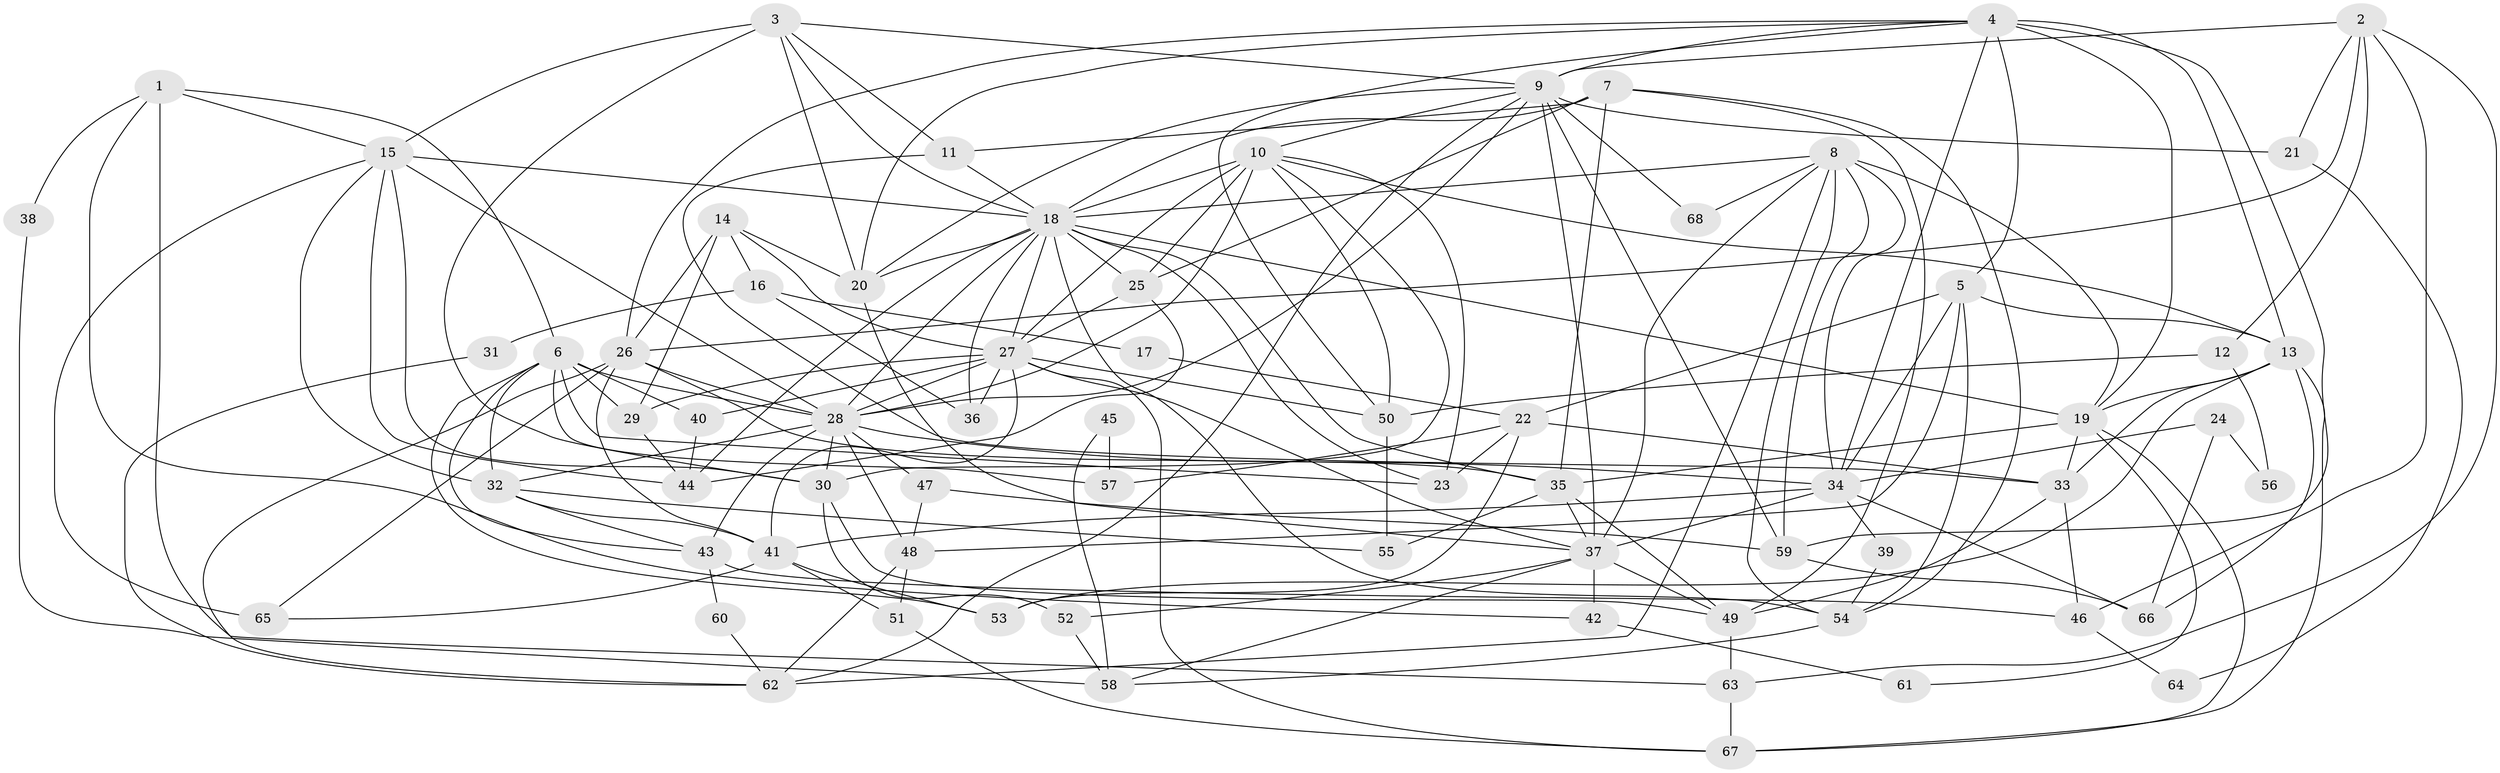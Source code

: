 // original degree distribution, {5: 0.15441176470588236, 6: 0.11029411764705882, 2: 0.16176470588235295, 3: 0.19117647058823528, 4: 0.3382352941176471, 7: 0.03676470588235294, 8: 0.007352941176470588}
// Generated by graph-tools (version 1.1) at 2025/50/03/04/25 22:50:53]
// undirected, 68 vertices, 181 edges
graph export_dot {
  node [color=gray90,style=filled];
  1;
  2;
  3;
  4;
  5;
  6;
  7;
  8;
  9;
  10;
  11;
  12;
  13;
  14;
  15;
  16;
  17;
  18;
  19;
  20;
  21;
  22;
  23;
  24;
  25;
  26;
  27;
  28;
  29;
  30;
  31;
  32;
  33;
  34;
  35;
  36;
  37;
  38;
  39;
  40;
  41;
  42;
  43;
  44;
  45;
  46;
  47;
  48;
  49;
  50;
  51;
  52;
  53;
  54;
  55;
  56;
  57;
  58;
  59;
  60;
  61;
  62;
  63;
  64;
  65;
  66;
  67;
  68;
  1 -- 6 [weight=1.0];
  1 -- 15 [weight=1.0];
  1 -- 38 [weight=1.0];
  1 -- 42 [weight=1.0];
  1 -- 63 [weight=1.0];
  2 -- 9 [weight=1.0];
  2 -- 12 [weight=1.0];
  2 -- 21 [weight=1.0];
  2 -- 26 [weight=1.0];
  2 -- 46 [weight=1.0];
  2 -- 63 [weight=1.0];
  3 -- 9 [weight=1.0];
  3 -- 11 [weight=1.0];
  3 -- 15 [weight=1.0];
  3 -- 18 [weight=1.0];
  3 -- 20 [weight=1.0];
  3 -- 30 [weight=1.0];
  4 -- 5 [weight=1.0];
  4 -- 9 [weight=1.0];
  4 -- 13 [weight=1.0];
  4 -- 19 [weight=1.0];
  4 -- 20 [weight=1.0];
  4 -- 26 [weight=1.0];
  4 -- 34 [weight=1.0];
  4 -- 50 [weight=1.0];
  4 -- 59 [weight=1.0];
  5 -- 13 [weight=1.0];
  5 -- 22 [weight=1.0];
  5 -- 34 [weight=1.0];
  5 -- 48 [weight=1.0];
  5 -- 54 [weight=1.0];
  6 -- 23 [weight=1.0];
  6 -- 28 [weight=1.0];
  6 -- 29 [weight=1.0];
  6 -- 32 [weight=1.0];
  6 -- 40 [weight=1.0];
  6 -- 43 [weight=1.0];
  6 -- 53 [weight=1.0];
  6 -- 57 [weight=1.0];
  7 -- 11 [weight=1.0];
  7 -- 18 [weight=1.0];
  7 -- 25 [weight=2.0];
  7 -- 35 [weight=2.0];
  7 -- 49 [weight=1.0];
  7 -- 54 [weight=1.0];
  8 -- 18 [weight=1.0];
  8 -- 19 [weight=2.0];
  8 -- 34 [weight=1.0];
  8 -- 37 [weight=2.0];
  8 -- 54 [weight=1.0];
  8 -- 59 [weight=1.0];
  8 -- 62 [weight=1.0];
  8 -- 68 [weight=1.0];
  9 -- 10 [weight=1.0];
  9 -- 20 [weight=1.0];
  9 -- 21 [weight=1.0];
  9 -- 28 [weight=1.0];
  9 -- 37 [weight=3.0];
  9 -- 59 [weight=1.0];
  9 -- 62 [weight=1.0];
  9 -- 68 [weight=1.0];
  10 -- 13 [weight=1.0];
  10 -- 18 [weight=1.0];
  10 -- 23 [weight=1.0];
  10 -- 25 [weight=2.0];
  10 -- 27 [weight=2.0];
  10 -- 28 [weight=2.0];
  10 -- 30 [weight=2.0];
  10 -- 50 [weight=1.0];
  11 -- 18 [weight=1.0];
  11 -- 33 [weight=1.0];
  12 -- 50 [weight=1.0];
  12 -- 56 [weight=1.0];
  13 -- 19 [weight=1.0];
  13 -- 33 [weight=1.0];
  13 -- 53 [weight=1.0];
  13 -- 66 [weight=1.0];
  13 -- 67 [weight=1.0];
  14 -- 16 [weight=1.0];
  14 -- 20 [weight=1.0];
  14 -- 26 [weight=1.0];
  14 -- 27 [weight=1.0];
  14 -- 29 [weight=1.0];
  15 -- 18 [weight=1.0];
  15 -- 28 [weight=1.0];
  15 -- 30 [weight=1.0];
  15 -- 32 [weight=1.0];
  15 -- 44 [weight=1.0];
  15 -- 65 [weight=1.0];
  16 -- 17 [weight=1.0];
  16 -- 31 [weight=1.0];
  16 -- 36 [weight=1.0];
  17 -- 22 [weight=1.0];
  18 -- 19 [weight=1.0];
  18 -- 20 [weight=1.0];
  18 -- 23 [weight=1.0];
  18 -- 25 [weight=1.0];
  18 -- 27 [weight=1.0];
  18 -- 28 [weight=1.0];
  18 -- 35 [weight=1.0];
  18 -- 36 [weight=1.0];
  18 -- 44 [weight=1.0];
  18 -- 54 [weight=1.0];
  19 -- 33 [weight=1.0];
  19 -- 35 [weight=3.0];
  19 -- 61 [weight=1.0];
  19 -- 67 [weight=1.0];
  20 -- 37 [weight=2.0];
  21 -- 64 [weight=1.0];
  22 -- 23 [weight=1.0];
  22 -- 33 [weight=1.0];
  22 -- 53 [weight=1.0];
  22 -- 57 [weight=1.0];
  24 -- 34 [weight=1.0];
  24 -- 56 [weight=1.0];
  24 -- 66 [weight=1.0];
  25 -- 27 [weight=1.0];
  25 -- 44 [weight=1.0];
  26 -- 28 [weight=1.0];
  26 -- 35 [weight=1.0];
  26 -- 41 [weight=1.0];
  26 -- 62 [weight=1.0];
  26 -- 65 [weight=1.0];
  27 -- 28 [weight=1.0];
  27 -- 29 [weight=1.0];
  27 -- 36 [weight=1.0];
  27 -- 37 [weight=1.0];
  27 -- 40 [weight=1.0];
  27 -- 41 [weight=1.0];
  27 -- 50 [weight=1.0];
  27 -- 67 [weight=1.0];
  28 -- 30 [weight=1.0];
  28 -- 32 [weight=1.0];
  28 -- 34 [weight=1.0];
  28 -- 43 [weight=1.0];
  28 -- 47 [weight=1.0];
  28 -- 48 [weight=3.0];
  29 -- 44 [weight=1.0];
  30 -- 49 [weight=1.0];
  30 -- 52 [weight=1.0];
  31 -- 62 [weight=1.0];
  32 -- 41 [weight=1.0];
  32 -- 43 [weight=1.0];
  32 -- 55 [weight=1.0];
  33 -- 46 [weight=1.0];
  33 -- 49 [weight=1.0];
  34 -- 37 [weight=2.0];
  34 -- 39 [weight=1.0];
  34 -- 41 [weight=2.0];
  34 -- 66 [weight=1.0];
  35 -- 37 [weight=1.0];
  35 -- 49 [weight=1.0];
  35 -- 55 [weight=1.0];
  37 -- 42 [weight=1.0];
  37 -- 49 [weight=1.0];
  37 -- 52 [weight=1.0];
  37 -- 58 [weight=1.0];
  38 -- 58 [weight=1.0];
  39 -- 54 [weight=1.0];
  40 -- 44 [weight=1.0];
  41 -- 51 [weight=1.0];
  41 -- 53 [weight=1.0];
  41 -- 65 [weight=1.0];
  42 -- 61 [weight=1.0];
  43 -- 46 [weight=1.0];
  43 -- 60 [weight=1.0];
  45 -- 57 [weight=1.0];
  45 -- 58 [weight=1.0];
  46 -- 64 [weight=1.0];
  47 -- 48 [weight=1.0];
  47 -- 59 [weight=1.0];
  48 -- 51 [weight=1.0];
  48 -- 62 [weight=1.0];
  49 -- 63 [weight=1.0];
  50 -- 55 [weight=1.0];
  51 -- 67 [weight=1.0];
  52 -- 58 [weight=1.0];
  54 -- 58 [weight=1.0];
  59 -- 66 [weight=1.0];
  60 -- 62 [weight=1.0];
  63 -- 67 [weight=1.0];
}
